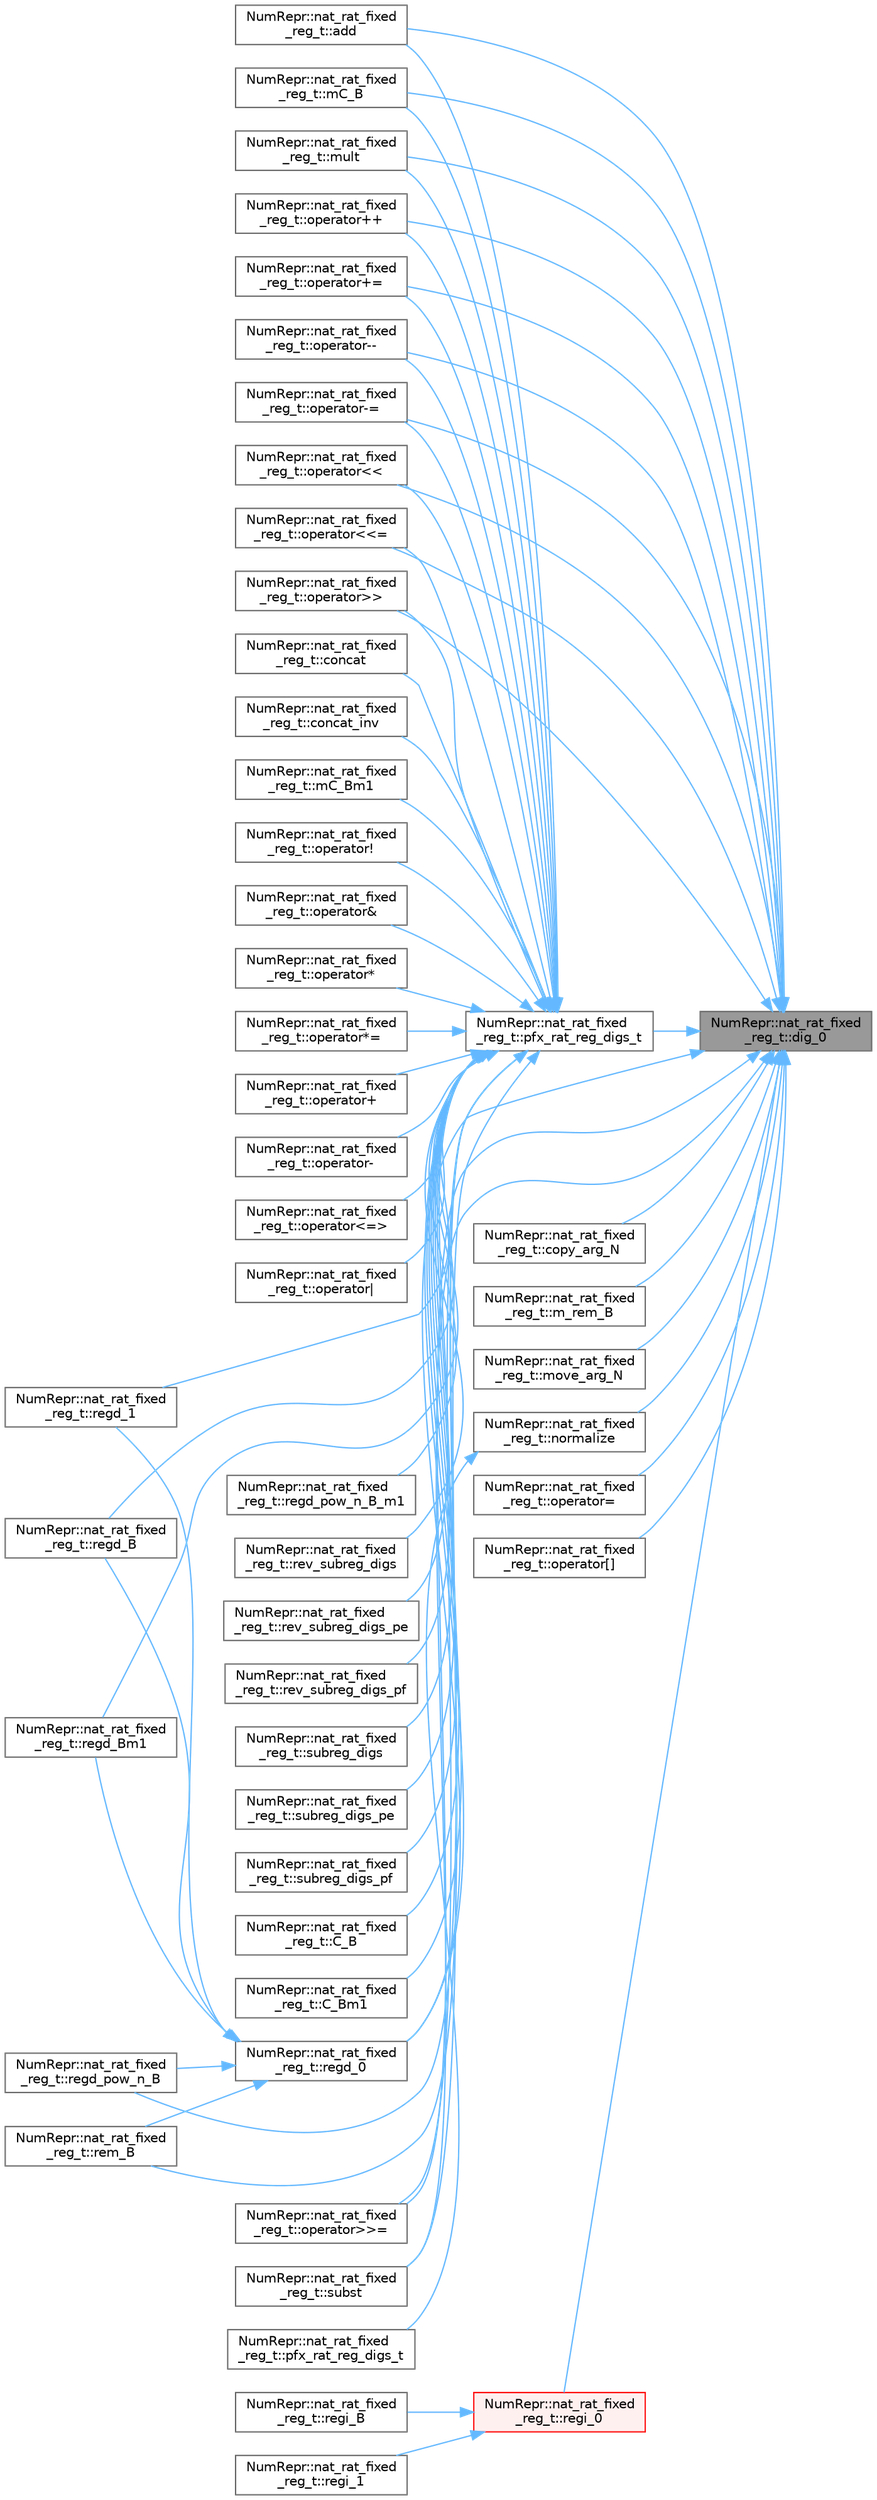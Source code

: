 digraph "NumRepr::nat_rat_fixed_reg_t::dig_0"
{
 // INTERACTIVE_SVG=YES
 // LATEX_PDF_SIZE
  bgcolor="transparent";
  edge [fontname=Helvetica,fontsize=10,labelfontname=Helvetica,labelfontsize=10];
  node [fontname=Helvetica,fontsize=10,shape=box,height=0.2,width=0.4];
  rankdir="RL";
  Node1 [label="NumRepr::nat_rat_fixed\l_reg_t::dig_0",height=0.2,width=0.4,color="gray40", fillcolor="grey60", style="filled", fontcolor="black",tooltip=" "];
  Node1 -> Node2 [dir="back",color="steelblue1",style="solid"];
  Node2 [label="NumRepr::nat_rat_fixed\l_reg_t::add",height=0.2,width=0.4,color="grey40", fillcolor="white", style="filled",URL="$struct_num_repr_1_1nat__rat__fixed__reg__t.html#a747abd2210ae2c492b36f277931a8cb6",tooltip="'@' = '+'"];
  Node1 -> Node3 [dir="back",color="steelblue1",style="solid"];
  Node3 [label="NumRepr::nat_rat_fixed\l_reg_t::copy_arg_N",height=0.2,width=0.4,color="grey40", fillcolor="white", style="filled",URL="$struct_num_repr_1_1nat__rat__fixed__reg__t.html#acf99b1745ac9ee699102236d1a2a79dc",tooltip="BEGIN : CONSTRUCTOR COPIA/MOVIMIENTO DESDE UN ARRAY DE DIGITOS."];
  Node1 -> Node4 [dir="back",color="steelblue1",style="solid"];
  Node4 [label="NumRepr::nat_rat_fixed\l_reg_t::m_rem_B",height=0.2,width=0.4,color="grey40", fillcolor="white", style="filled",URL="$struct_num_repr_1_1nat__rat__fixed__reg__t.html#a073f393cf63e0e2ee6c651748c35aa05",tooltip=" "];
  Node1 -> Node5 [dir="back",color="steelblue1",style="solid"];
  Node5 [label="NumRepr::nat_rat_fixed\l_reg_t::mC_B",height=0.2,width=0.4,color="grey40", fillcolor="white", style="filled",URL="$struct_num_repr_1_1nat__rat__fixed__reg__t.html#a43181180eabb8e8ea937db4ba2d7718d",tooltip=" "];
  Node1 -> Node6 [dir="back",color="steelblue1",style="solid"];
  Node6 [label="NumRepr::nat_rat_fixed\l_reg_t::move_arg_N",height=0.2,width=0.4,color="grey40", fillcolor="white", style="filled",URL="$struct_num_repr_1_1nat__rat__fixed__reg__t.html#ace15a99d6b8f4b429bf385e32d9c58d8",tooltip=" "];
  Node1 -> Node7 [dir="back",color="steelblue1",style="solid"];
  Node7 [label="NumRepr::nat_rat_fixed\l_reg_t::mult",height=0.2,width=0.4,color="grey40", fillcolor="white", style="filled",URL="$struct_num_repr_1_1nat__rat__fixed__reg__t.html#ae46f34abf55253a3dc0f6774678f57bc",tooltip=" "];
  Node1 -> Node8 [dir="back",color="steelblue1",style="solid"];
  Node8 [label="NumRepr::nat_rat_fixed\l_reg_t::normalize",height=0.2,width=0.4,color="grey40", fillcolor="white", style="filled",URL="$struct_num_repr_1_1nat__rat__fixed__reg__t.html#a1d2effcd65514535a97572a28c992519",tooltip="END : CONSTRUCTOR COPIA/MOVIMIENTO DESDE UN ARRAY DE DIGITOS."];
  Node8 -> Node9 [dir="back",color="steelblue1",style="solid"];
  Node9 [label="NumRepr::nat_rat_fixed\l_reg_t::pfx_rat_reg_digs_t",height=0.2,width=0.4,color="grey40", fillcolor="white", style="filled",URL="$struct_num_repr_1_1nat__rat__fixed__reg__t.html#af205ef58ee00a8d89a5504f3638d2f06",tooltip=" "];
  Node1 -> Node10 [dir="back",color="steelblue1",style="solid"];
  Node10 [label="NumRepr::nat_rat_fixed\l_reg_t::operator++",height=0.2,width=0.4,color="grey40", fillcolor="white", style="filled",URL="$struct_num_repr_1_1nat__rat__fixed__reg__t.html#a1ad5dbda3b2a1663086f48ccddb0c07d",tooltip=" "];
  Node1 -> Node11 [dir="back",color="steelblue1",style="solid"];
  Node11 [label="NumRepr::nat_rat_fixed\l_reg_t::operator+=",height=0.2,width=0.4,color="grey40", fillcolor="white", style="filled",URL="$struct_num_repr_1_1nat__rat__fixed__reg__t.html#af9fbb6e036ca9bd58675e476d43e05a9",tooltip=" "];
  Node1 -> Node12 [dir="back",color="steelblue1",style="solid"];
  Node12 [label="NumRepr::nat_rat_fixed\l_reg_t::operator--",height=0.2,width=0.4,color="grey40", fillcolor="white", style="filled",URL="$struct_num_repr_1_1nat__rat__fixed__reg__t.html#ae87bcfde3ae0324b373aef151db47020",tooltip=" "];
  Node1 -> Node13 [dir="back",color="steelblue1",style="solid"];
  Node13 [label="NumRepr::nat_rat_fixed\l_reg_t::operator-=",height=0.2,width=0.4,color="grey40", fillcolor="white", style="filled",URL="$struct_num_repr_1_1nat__rat__fixed__reg__t.html#a863b4585d8f4ae407912c98c9273b6d3",tooltip=" "];
  Node1 -> Node14 [dir="back",color="steelblue1",style="solid"];
  Node14 [label="NumRepr::nat_rat_fixed\l_reg_t::operator\<\<",height=0.2,width=0.4,color="grey40", fillcolor="white", style="filled",URL="$struct_num_repr_1_1nat__rat__fixed__reg__t.html#ad44b35a08b59ad0418071711eeed448b",tooltip=" "];
  Node1 -> Node15 [dir="back",color="steelblue1",style="solid"];
  Node15 [label="NumRepr::nat_rat_fixed\l_reg_t::operator\<\<=",height=0.2,width=0.4,color="grey40", fillcolor="white", style="filled",URL="$struct_num_repr_1_1nat__rat__fixed__reg__t.html#a197245d11816587e8bbcc82e53a94b45",tooltip=" "];
  Node1 -> Node16 [dir="back",color="steelblue1",style="solid"];
  Node16 [label="NumRepr::nat_rat_fixed\l_reg_t::operator=",height=0.2,width=0.4,color="grey40", fillcolor="white", style="filled",URL="$struct_num_repr_1_1nat__rat__fixed__reg__t.html#ad4655dff96fd715063231961682140a8",tooltip=" "];
  Node1 -> Node17 [dir="back",color="steelblue1",style="solid"];
  Node17 [label="NumRepr::nat_rat_fixed\l_reg_t::operator\>\>",height=0.2,width=0.4,color="grey40", fillcolor="white", style="filled",URL="$struct_num_repr_1_1nat__rat__fixed__reg__t.html#a2059c242611fae3bb6b65e7313bb7ff5",tooltip="DIVIDE BY THE BASE B (/10_B)"];
  Node1 -> Node18 [dir="back",color="steelblue1",style="solid"];
  Node18 [label="NumRepr::nat_rat_fixed\l_reg_t::operator\>\>=",height=0.2,width=0.4,color="grey40", fillcolor="white", style="filled",URL="$struct_num_repr_1_1nat__rat__fixed__reg__t.html#a04e688baa386601c21f3ad4348205ed8",tooltip=" "];
  Node1 -> Node19 [dir="back",color="steelblue1",style="solid"];
  Node19 [label="NumRepr::nat_rat_fixed\l_reg_t::operator[]",height=0.2,width=0.4,color="grey40", fillcolor="white", style="filled",URL="$struct_num_repr_1_1nat__rat__fixed__reg__t.html#a02410bb4d27f15f78c3b3e6bed790547",tooltip=" "];
  Node1 -> Node20 [dir="back",color="steelblue1",style="solid"];
  Node20 [label="NumRepr::nat_rat_fixed\l_reg_t::pfx_rat_reg_digs_t",height=0.2,width=0.4,color="grey40", fillcolor="white", style="filled",URL="$struct_num_repr_1_1nat__rat__fixed__reg__t.html#a05f3a766ce29786655fc99812d550fa6",tooltip=" "];
  Node20 -> Node2 [dir="back",color="steelblue1",style="solid"];
  Node20 -> Node21 [dir="back",color="steelblue1",style="solid"];
  Node21 [label="NumRepr::nat_rat_fixed\l_reg_t::C_B",height=0.2,width=0.4,color="grey40", fillcolor="white", style="filled",URL="$struct_num_repr_1_1nat__rat__fixed__reg__t.html#adf28ede7d87f952b85ee2e6f13bddd99",tooltip=" "];
  Node20 -> Node22 [dir="back",color="steelblue1",style="solid"];
  Node22 [label="NumRepr::nat_rat_fixed\l_reg_t::C_Bm1",height=0.2,width=0.4,color="grey40", fillcolor="white", style="filled",URL="$struct_num_repr_1_1nat__rat__fixed__reg__t.html#a27966e1e6701d534293e7f258e53457b",tooltip=" "];
  Node20 -> Node23 [dir="back",color="steelblue1",style="solid"];
  Node23 [label="NumRepr::nat_rat_fixed\l_reg_t::concat",height=0.2,width=0.4,color="grey40", fillcolor="white", style="filled",URL="$struct_num_repr_1_1nat__rat__fixed__reg__t.html#a8c7d7fb0e6776dd78e993e5fc8fbf8e4",tooltip=" "];
  Node20 -> Node24 [dir="back",color="steelblue1",style="solid"];
  Node24 [label="NumRepr::nat_rat_fixed\l_reg_t::concat_inv",height=0.2,width=0.4,color="grey40", fillcolor="white", style="filled",URL="$struct_num_repr_1_1nat__rat__fixed__reg__t.html#a12229e5a534c8c6f2e4075031ae7ef6c",tooltip=" "];
  Node20 -> Node5 [dir="back",color="steelblue1",style="solid"];
  Node20 -> Node25 [dir="back",color="steelblue1",style="solid"];
  Node25 [label="NumRepr::nat_rat_fixed\l_reg_t::mC_Bm1",height=0.2,width=0.4,color="grey40", fillcolor="white", style="filled",URL="$struct_num_repr_1_1nat__rat__fixed__reg__t.html#a82fea75187699b7f253e7a0b76f84816",tooltip=" "];
  Node20 -> Node7 [dir="back",color="steelblue1",style="solid"];
  Node20 -> Node26 [dir="back",color="steelblue1",style="solid"];
  Node26 [label="NumRepr::nat_rat_fixed\l_reg_t::operator!",height=0.2,width=0.4,color="grey40", fillcolor="white", style="filled",URL="$struct_num_repr_1_1nat__rat__fixed__reg__t.html#a9f8d01bd90392598f683702bdff3ad45",tooltip=" "];
  Node20 -> Node27 [dir="back",color="steelblue1",style="solid"];
  Node27 [label="NumRepr::nat_rat_fixed\l_reg_t::operator&",height=0.2,width=0.4,color="grey40", fillcolor="white", style="filled",URL="$struct_num_repr_1_1nat__rat__fixed__reg__t.html#a44e11dd006b54a63e2fbf7242cf9f273",tooltip=" "];
  Node20 -> Node28 [dir="back",color="steelblue1",style="solid"];
  Node28 [label="NumRepr::nat_rat_fixed\l_reg_t::operator*",height=0.2,width=0.4,color="grey40", fillcolor="white", style="filled",URL="$struct_num_repr_1_1nat__rat__fixed__reg__t.html#abbd54ac852f5cde9a0ec8ebe34f4ffc9",tooltip=" "];
  Node20 -> Node29 [dir="back",color="steelblue1",style="solid"];
  Node29 [label="NumRepr::nat_rat_fixed\l_reg_t::operator*=",height=0.2,width=0.4,color="grey40", fillcolor="white", style="filled",URL="$struct_num_repr_1_1nat__rat__fixed__reg__t.html#a7921aacc123039a503c43bb0590a3816",tooltip=" "];
  Node20 -> Node30 [dir="back",color="steelblue1",style="solid"];
  Node30 [label="NumRepr::nat_rat_fixed\l_reg_t::operator+",height=0.2,width=0.4,color="grey40", fillcolor="white", style="filled",URL="$struct_num_repr_1_1nat__rat__fixed__reg__t.html#ad900c018f6bac8a884c30349154dea10",tooltip=" "];
  Node20 -> Node10 [dir="back",color="steelblue1",style="solid"];
  Node20 -> Node11 [dir="back",color="steelblue1",style="solid"];
  Node20 -> Node31 [dir="back",color="steelblue1",style="solid"];
  Node31 [label="NumRepr::nat_rat_fixed\l_reg_t::operator-",height=0.2,width=0.4,color="grey40", fillcolor="white", style="filled",URL="$struct_num_repr_1_1nat__rat__fixed__reg__t.html#a46c6455a1ef12adaad5d814985d9ee2c",tooltip=" "];
  Node20 -> Node12 [dir="back",color="steelblue1",style="solid"];
  Node20 -> Node13 [dir="back",color="steelblue1",style="solid"];
  Node20 -> Node14 [dir="back",color="steelblue1",style="solid"];
  Node20 -> Node15 [dir="back",color="steelblue1",style="solid"];
  Node20 -> Node32 [dir="back",color="steelblue1",style="solid"];
  Node32 [label="NumRepr::nat_rat_fixed\l_reg_t::operator\<=\>",height=0.2,width=0.4,color="grey40", fillcolor="white", style="filled",URL="$struct_num_repr_1_1nat__rat__fixed__reg__t.html#a088384a64c5d34b0286cf4074929585f",tooltip=" "];
  Node20 -> Node17 [dir="back",color="steelblue1",style="solid"];
  Node20 -> Node18 [dir="back",color="steelblue1",style="solid"];
  Node20 -> Node33 [dir="back",color="steelblue1",style="solid"];
  Node33 [label="NumRepr::nat_rat_fixed\l_reg_t::operator\|",height=0.2,width=0.4,color="grey40", fillcolor="white", style="filled",URL="$struct_num_repr_1_1nat__rat__fixed__reg__t.html#a85a5e8fd4c769947c919010307e3aa93",tooltip=" "];
  Node20 -> Node34 [dir="back",color="steelblue1",style="solid"];
  Node34 [label="NumRepr::nat_rat_fixed\l_reg_t::regd_0",height=0.2,width=0.4,color="grey40", fillcolor="white", style="filled",URL="$struct_num_repr_1_1nat__rat__fixed__reg__t.html#a300ccd4144f9f2cdb9979897e14ded03",tooltip=" "];
  Node34 -> Node35 [dir="back",color="steelblue1",style="solid"];
  Node35 [label="NumRepr::nat_rat_fixed\l_reg_t::regd_1",height=0.2,width=0.4,color="grey40", fillcolor="white", style="filled",URL="$struct_num_repr_1_1nat__rat__fixed__reg__t.html#a4d1b2577021f8594d6efa471234869e0",tooltip=" "];
  Node34 -> Node36 [dir="back",color="steelblue1",style="solid"];
  Node36 [label="NumRepr::nat_rat_fixed\l_reg_t::regd_B",height=0.2,width=0.4,color="grey40", fillcolor="white", style="filled",URL="$struct_num_repr_1_1nat__rat__fixed__reg__t.html#afc75739252c5a40b233bd12eace8dd16",tooltip=" "];
  Node34 -> Node37 [dir="back",color="steelblue1",style="solid"];
  Node37 [label="NumRepr::nat_rat_fixed\l_reg_t::regd_Bm1",height=0.2,width=0.4,color="grey40", fillcolor="white", style="filled",URL="$struct_num_repr_1_1nat__rat__fixed__reg__t.html#ad70d405111f74e96957daf7e860f0abd",tooltip=" "];
  Node34 -> Node38 [dir="back",color="steelblue1",style="solid"];
  Node38 [label="NumRepr::nat_rat_fixed\l_reg_t::regd_pow_n_B",height=0.2,width=0.4,color="grey40", fillcolor="white", style="filled",URL="$struct_num_repr_1_1nat__rat__fixed__reg__t.html#a0fd73bc1e0e7ef8d7e5cfeb2830da7a5",tooltip=" "];
  Node34 -> Node39 [dir="back",color="steelblue1",style="solid"];
  Node39 [label="NumRepr::nat_rat_fixed\l_reg_t::rem_B",height=0.2,width=0.4,color="grey40", fillcolor="white", style="filled",URL="$struct_num_repr_1_1nat__rat__fixed__reg__t.html#a5beb2c8c44ad830017acdac79a4e84ad",tooltip="END : OPERATORS >> >>= << <<=."];
  Node20 -> Node35 [dir="back",color="steelblue1",style="solid"];
  Node20 -> Node36 [dir="back",color="steelblue1",style="solid"];
  Node20 -> Node37 [dir="back",color="steelblue1",style="solid"];
  Node20 -> Node38 [dir="back",color="steelblue1",style="solid"];
  Node20 -> Node40 [dir="back",color="steelblue1",style="solid"];
  Node40 [label="NumRepr::nat_rat_fixed\l_reg_t::regd_pow_n_B_m1",height=0.2,width=0.4,color="grey40", fillcolor="white", style="filled",URL="$struct_num_repr_1_1nat__rat__fixed__reg__t.html#a010c5902fd8210da63a98c1179be37a7",tooltip=" "];
  Node20 -> Node39 [dir="back",color="steelblue1",style="solid"];
  Node20 -> Node41 [dir="back",color="steelblue1",style="solid"];
  Node41 [label="NumRepr::nat_rat_fixed\l_reg_t::rev_subreg_digs",height=0.2,width=0.4,color="grey40", fillcolor="white", style="filled",URL="$struct_num_repr_1_1nat__rat__fixed__reg__t.html#a206489e66bc07dd845d00c4a6ccb0bdc",tooltip=" "];
  Node20 -> Node42 [dir="back",color="steelblue1",style="solid"];
  Node42 [label="NumRepr::nat_rat_fixed\l_reg_t::rev_subreg_digs_pe",height=0.2,width=0.4,color="grey40", fillcolor="white", style="filled",URL="$struct_num_repr_1_1nat__rat__fixed__reg__t.html#a3a821c17ddc821a00db5e00b02ea7f77",tooltip=" "];
  Node20 -> Node43 [dir="back",color="steelblue1",style="solid"];
  Node43 [label="NumRepr::nat_rat_fixed\l_reg_t::rev_subreg_digs_pf",height=0.2,width=0.4,color="grey40", fillcolor="white", style="filled",URL="$struct_num_repr_1_1nat__rat__fixed__reg__t.html#ad5adcbe25e088551ac817004a9320300",tooltip=" "];
  Node20 -> Node44 [dir="back",color="steelblue1",style="solid"];
  Node44 [label="NumRepr::nat_rat_fixed\l_reg_t::subreg_digs",height=0.2,width=0.4,color="grey40", fillcolor="white", style="filled",URL="$struct_num_repr_1_1nat__rat__fixed__reg__t.html#aa93bfacedfc35b410d1eb6f1e74ffe55",tooltip=" "];
  Node20 -> Node45 [dir="back",color="steelblue1",style="solid"];
  Node45 [label="NumRepr::nat_rat_fixed\l_reg_t::subreg_digs_pe",height=0.2,width=0.4,color="grey40", fillcolor="white", style="filled",URL="$struct_num_repr_1_1nat__rat__fixed__reg__t.html#a6fa675710cb0e3a25d2b46b601516149",tooltip=" "];
  Node20 -> Node46 [dir="back",color="steelblue1",style="solid"];
  Node46 [label="NumRepr::nat_rat_fixed\l_reg_t::subreg_digs_pf",height=0.2,width=0.4,color="grey40", fillcolor="white", style="filled",URL="$struct_num_repr_1_1nat__rat__fixed__reg__t.html#a826d5ada30ddfb3bd85e38a3b9231ed9",tooltip=" "];
  Node20 -> Node47 [dir="back",color="steelblue1",style="solid"];
  Node47 [label="NumRepr::nat_rat_fixed\l_reg_t::subst",height=0.2,width=0.4,color="grey40", fillcolor="white", style="filled",URL="$struct_num_repr_1_1nat__rat__fixed__reg__t.html#a6551f10097dd07df063b87fc1a007fd8",tooltip=" "];
  Node1 -> Node34 [dir="back",color="steelblue1",style="solid"];
  Node1 -> Node48 [dir="back",color="steelblue1",style="solid"];
  Node48 [label="NumRepr::nat_rat_fixed\l_reg_t::regi_0",height=0.2,width=0.4,color="red", fillcolor="#FFF0F0", style="filled",URL="$struct_num_repr_1_1nat__rat__fixed__reg__t.html#a2b72b79cdc0bf99d420fa9ffc812b274",tooltip="ARRAYS DE ENTEROS QUE SON DE AYUDA."];
  Node48 -> Node49 [dir="back",color="steelblue1",style="solid"];
  Node49 [label="NumRepr::nat_rat_fixed\l_reg_t::regi_1",height=0.2,width=0.4,color="grey40", fillcolor="white", style="filled",URL="$struct_num_repr_1_1nat__rat__fixed__reg__t.html#a9a2b45b2f3d26220d33285794c8128a6",tooltip=" "];
  Node48 -> Node50 [dir="back",color="steelblue1",style="solid"];
  Node50 [label="NumRepr::nat_rat_fixed\l_reg_t::regi_B",height=0.2,width=0.4,color="grey40", fillcolor="white", style="filled",URL="$struct_num_repr_1_1nat__rat__fixed__reg__t.html#a6d97e8aa88ec3d0b9f81c66de861b915",tooltip=" "];
  Node1 -> Node47 [dir="back",color="steelblue1",style="solid"];
}
